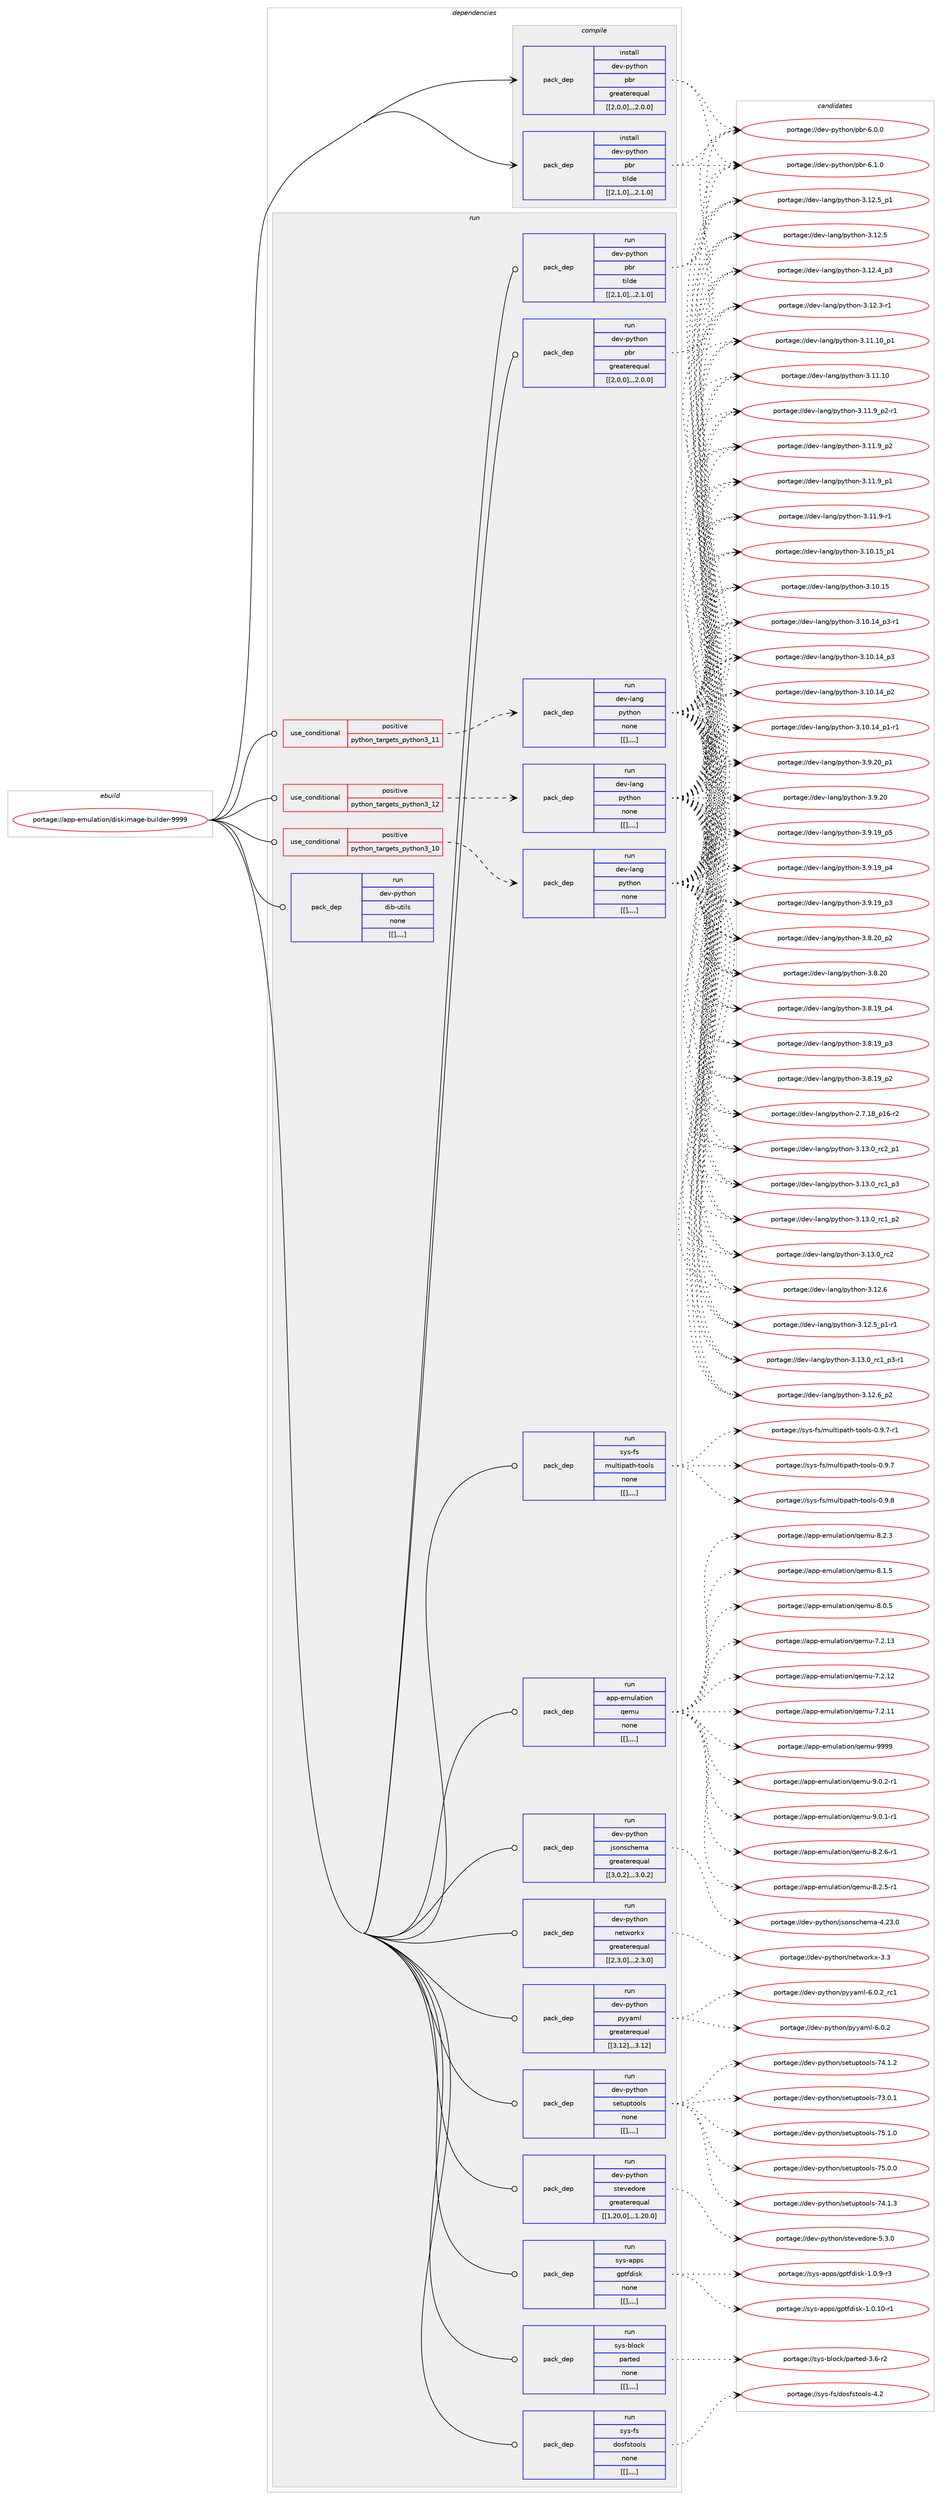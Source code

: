 digraph prolog {

# *************
# Graph options
# *************

newrank=true;
concentrate=true;
compound=true;
graph [rankdir=LR,fontname=Helvetica,fontsize=10,ranksep=1.5];#, ranksep=2.5, nodesep=0.2];
edge  [arrowhead=vee];
node  [fontname=Helvetica,fontsize=10];

# **********
# The ebuild
# **********

subgraph cluster_leftcol {
color=gray;
label=<<i>ebuild</i>>;
id [label="portage://app-emulation/diskimage-builder-9999", color=red, width=4, href="../app-emulation/diskimage-builder-9999.svg"];
}

# ****************
# The dependencies
# ****************

subgraph cluster_midcol {
color=gray;
label=<<i>dependencies</i>>;
subgraph cluster_compile {
fillcolor="#eeeeee";
style=filled;
label=<<i>compile</i>>;
subgraph pack17606 {
dependency24370 [label=<<TABLE BORDER="0" CELLBORDER="1" CELLSPACING="0" CELLPADDING="4" WIDTH="220"><TR><TD ROWSPAN="6" CELLPADDING="30">pack_dep</TD></TR><TR><TD WIDTH="110">install</TD></TR><TR><TD>dev-python</TD></TR><TR><TD>pbr</TD></TR><TR><TD>greaterequal</TD></TR><TR><TD>[[2,0,0],,,2.0.0]</TD></TR></TABLE>>, shape=none, color=blue];
}
id:e -> dependency24370:w [weight=20,style="solid",arrowhead="vee"];
subgraph pack17607 {
dependency24371 [label=<<TABLE BORDER="0" CELLBORDER="1" CELLSPACING="0" CELLPADDING="4" WIDTH="220"><TR><TD ROWSPAN="6" CELLPADDING="30">pack_dep</TD></TR><TR><TD WIDTH="110">install</TD></TR><TR><TD>dev-python</TD></TR><TR><TD>pbr</TD></TR><TR><TD>tilde</TD></TR><TR><TD>[[2,1,0],,,2.1.0]</TD></TR></TABLE>>, shape=none, color=blue];
}
id:e -> dependency24371:w [weight=20,style="solid",arrowhead="vee"];
}
subgraph cluster_compileandrun {
fillcolor="#eeeeee";
style=filled;
label=<<i>compile and run</i>>;
}
subgraph cluster_run {
fillcolor="#eeeeee";
style=filled;
label=<<i>run</i>>;
subgraph cond6615 {
dependency24372 [label=<<TABLE BORDER="0" CELLBORDER="1" CELLSPACING="0" CELLPADDING="4"><TR><TD ROWSPAN="3" CELLPADDING="10">use_conditional</TD></TR><TR><TD>positive</TD></TR><TR><TD>python_targets_python3_10</TD></TR></TABLE>>, shape=none, color=red];
subgraph pack17608 {
dependency24373 [label=<<TABLE BORDER="0" CELLBORDER="1" CELLSPACING="0" CELLPADDING="4" WIDTH="220"><TR><TD ROWSPAN="6" CELLPADDING="30">pack_dep</TD></TR><TR><TD WIDTH="110">run</TD></TR><TR><TD>dev-lang</TD></TR><TR><TD>python</TD></TR><TR><TD>none</TD></TR><TR><TD>[[],,,,]</TD></TR></TABLE>>, shape=none, color=blue];
}
dependency24372:e -> dependency24373:w [weight=20,style="dashed",arrowhead="vee"];
}
id:e -> dependency24372:w [weight=20,style="solid",arrowhead="odot"];
subgraph cond6616 {
dependency24374 [label=<<TABLE BORDER="0" CELLBORDER="1" CELLSPACING="0" CELLPADDING="4"><TR><TD ROWSPAN="3" CELLPADDING="10">use_conditional</TD></TR><TR><TD>positive</TD></TR><TR><TD>python_targets_python3_11</TD></TR></TABLE>>, shape=none, color=red];
subgraph pack17609 {
dependency24375 [label=<<TABLE BORDER="0" CELLBORDER="1" CELLSPACING="0" CELLPADDING="4" WIDTH="220"><TR><TD ROWSPAN="6" CELLPADDING="30">pack_dep</TD></TR><TR><TD WIDTH="110">run</TD></TR><TR><TD>dev-lang</TD></TR><TR><TD>python</TD></TR><TR><TD>none</TD></TR><TR><TD>[[],,,,]</TD></TR></TABLE>>, shape=none, color=blue];
}
dependency24374:e -> dependency24375:w [weight=20,style="dashed",arrowhead="vee"];
}
id:e -> dependency24374:w [weight=20,style="solid",arrowhead="odot"];
subgraph cond6617 {
dependency24376 [label=<<TABLE BORDER="0" CELLBORDER="1" CELLSPACING="0" CELLPADDING="4"><TR><TD ROWSPAN="3" CELLPADDING="10">use_conditional</TD></TR><TR><TD>positive</TD></TR><TR><TD>python_targets_python3_12</TD></TR></TABLE>>, shape=none, color=red];
subgraph pack17610 {
dependency24377 [label=<<TABLE BORDER="0" CELLBORDER="1" CELLSPACING="0" CELLPADDING="4" WIDTH="220"><TR><TD ROWSPAN="6" CELLPADDING="30">pack_dep</TD></TR><TR><TD WIDTH="110">run</TD></TR><TR><TD>dev-lang</TD></TR><TR><TD>python</TD></TR><TR><TD>none</TD></TR><TR><TD>[[],,,,]</TD></TR></TABLE>>, shape=none, color=blue];
}
dependency24376:e -> dependency24377:w [weight=20,style="dashed",arrowhead="vee"];
}
id:e -> dependency24376:w [weight=20,style="solid",arrowhead="odot"];
subgraph pack17611 {
dependency24378 [label=<<TABLE BORDER="0" CELLBORDER="1" CELLSPACING="0" CELLPADDING="4" WIDTH="220"><TR><TD ROWSPAN="6" CELLPADDING="30">pack_dep</TD></TR><TR><TD WIDTH="110">run</TD></TR><TR><TD>app-emulation</TD></TR><TR><TD>qemu</TD></TR><TR><TD>none</TD></TR><TR><TD>[[],,,,]</TD></TR></TABLE>>, shape=none, color=blue];
}
id:e -> dependency24378:w [weight=20,style="solid",arrowhead="odot"];
subgraph pack17612 {
dependency24379 [label=<<TABLE BORDER="0" CELLBORDER="1" CELLSPACING="0" CELLPADDING="4" WIDTH="220"><TR><TD ROWSPAN="6" CELLPADDING="30">pack_dep</TD></TR><TR><TD WIDTH="110">run</TD></TR><TR><TD>dev-python</TD></TR><TR><TD>jsonschema</TD></TR><TR><TD>greaterequal</TD></TR><TR><TD>[[3,0,2],,,3.0.2]</TD></TR></TABLE>>, shape=none, color=blue];
}
id:e -> dependency24379:w [weight=20,style="solid",arrowhead="odot"];
subgraph pack17613 {
dependency24380 [label=<<TABLE BORDER="0" CELLBORDER="1" CELLSPACING="0" CELLPADDING="4" WIDTH="220"><TR><TD ROWSPAN="6" CELLPADDING="30">pack_dep</TD></TR><TR><TD WIDTH="110">run</TD></TR><TR><TD>dev-python</TD></TR><TR><TD>networkx</TD></TR><TR><TD>greaterequal</TD></TR><TR><TD>[[2,3,0],,,2.3.0]</TD></TR></TABLE>>, shape=none, color=blue];
}
id:e -> dependency24380:w [weight=20,style="solid",arrowhead="odot"];
subgraph pack17614 {
dependency24381 [label=<<TABLE BORDER="0" CELLBORDER="1" CELLSPACING="0" CELLPADDING="4" WIDTH="220"><TR><TD ROWSPAN="6" CELLPADDING="30">pack_dep</TD></TR><TR><TD WIDTH="110">run</TD></TR><TR><TD>dev-python</TD></TR><TR><TD>pbr</TD></TR><TR><TD>greaterequal</TD></TR><TR><TD>[[2,0,0],,,2.0.0]</TD></TR></TABLE>>, shape=none, color=blue];
}
id:e -> dependency24381:w [weight=20,style="solid",arrowhead="odot"];
subgraph pack17615 {
dependency24382 [label=<<TABLE BORDER="0" CELLBORDER="1" CELLSPACING="0" CELLPADDING="4" WIDTH="220"><TR><TD ROWSPAN="6" CELLPADDING="30">pack_dep</TD></TR><TR><TD WIDTH="110">run</TD></TR><TR><TD>dev-python</TD></TR><TR><TD>pyyaml</TD></TR><TR><TD>greaterequal</TD></TR><TR><TD>[[3,12],,,3.12]</TD></TR></TABLE>>, shape=none, color=blue];
}
id:e -> dependency24382:w [weight=20,style="solid",arrowhead="odot"];
subgraph pack17616 {
dependency24383 [label=<<TABLE BORDER="0" CELLBORDER="1" CELLSPACING="0" CELLPADDING="4" WIDTH="220"><TR><TD ROWSPAN="6" CELLPADDING="30">pack_dep</TD></TR><TR><TD WIDTH="110">run</TD></TR><TR><TD>dev-python</TD></TR><TR><TD>setuptools</TD></TR><TR><TD>none</TD></TR><TR><TD>[[],,,,]</TD></TR></TABLE>>, shape=none, color=blue];
}
id:e -> dependency24383:w [weight=20,style="solid",arrowhead="odot"];
subgraph pack17617 {
dependency24384 [label=<<TABLE BORDER="0" CELLBORDER="1" CELLSPACING="0" CELLPADDING="4" WIDTH="220"><TR><TD ROWSPAN="6" CELLPADDING="30">pack_dep</TD></TR><TR><TD WIDTH="110">run</TD></TR><TR><TD>dev-python</TD></TR><TR><TD>stevedore</TD></TR><TR><TD>greaterequal</TD></TR><TR><TD>[[1,20,0],,,1.20.0]</TD></TR></TABLE>>, shape=none, color=blue];
}
id:e -> dependency24384:w [weight=20,style="solid",arrowhead="odot"];
subgraph pack17618 {
dependency24385 [label=<<TABLE BORDER="0" CELLBORDER="1" CELLSPACING="0" CELLPADDING="4" WIDTH="220"><TR><TD ROWSPAN="6" CELLPADDING="30">pack_dep</TD></TR><TR><TD WIDTH="110">run</TD></TR><TR><TD>sys-apps</TD></TR><TR><TD>gptfdisk</TD></TR><TR><TD>none</TD></TR><TR><TD>[[],,,,]</TD></TR></TABLE>>, shape=none, color=blue];
}
id:e -> dependency24385:w [weight=20,style="solid",arrowhead="odot"];
subgraph pack17619 {
dependency24386 [label=<<TABLE BORDER="0" CELLBORDER="1" CELLSPACING="0" CELLPADDING="4" WIDTH="220"><TR><TD ROWSPAN="6" CELLPADDING="30">pack_dep</TD></TR><TR><TD WIDTH="110">run</TD></TR><TR><TD>sys-block</TD></TR><TR><TD>parted</TD></TR><TR><TD>none</TD></TR><TR><TD>[[],,,,]</TD></TR></TABLE>>, shape=none, color=blue];
}
id:e -> dependency24386:w [weight=20,style="solid",arrowhead="odot"];
subgraph pack17620 {
dependency24387 [label=<<TABLE BORDER="0" CELLBORDER="1" CELLSPACING="0" CELLPADDING="4" WIDTH="220"><TR><TD ROWSPAN="6" CELLPADDING="30">pack_dep</TD></TR><TR><TD WIDTH="110">run</TD></TR><TR><TD>sys-fs</TD></TR><TR><TD>dosfstools</TD></TR><TR><TD>none</TD></TR><TR><TD>[[],,,,]</TD></TR></TABLE>>, shape=none, color=blue];
}
id:e -> dependency24387:w [weight=20,style="solid",arrowhead="odot"];
subgraph pack17621 {
dependency24388 [label=<<TABLE BORDER="0" CELLBORDER="1" CELLSPACING="0" CELLPADDING="4" WIDTH="220"><TR><TD ROWSPAN="6" CELLPADDING="30">pack_dep</TD></TR><TR><TD WIDTH="110">run</TD></TR><TR><TD>sys-fs</TD></TR><TR><TD>multipath-tools</TD></TR><TR><TD>none</TD></TR><TR><TD>[[],,,,]</TD></TR></TABLE>>, shape=none, color=blue];
}
id:e -> dependency24388:w [weight=20,style="solid",arrowhead="odot"];
subgraph pack17622 {
dependency24389 [label=<<TABLE BORDER="0" CELLBORDER="1" CELLSPACING="0" CELLPADDING="4" WIDTH="220"><TR><TD ROWSPAN="6" CELLPADDING="30">pack_dep</TD></TR><TR><TD WIDTH="110">run</TD></TR><TR><TD>dev-python</TD></TR><TR><TD>dib-utils</TD></TR><TR><TD>none</TD></TR><TR><TD>[[],,,,]</TD></TR></TABLE>>, shape=none, color=blue];
}
id:e -> dependency24389:w [weight=20,style="solid",arrowhead="odot"];
subgraph pack17623 {
dependency24390 [label=<<TABLE BORDER="0" CELLBORDER="1" CELLSPACING="0" CELLPADDING="4" WIDTH="220"><TR><TD ROWSPAN="6" CELLPADDING="30">pack_dep</TD></TR><TR><TD WIDTH="110">run</TD></TR><TR><TD>dev-python</TD></TR><TR><TD>pbr</TD></TR><TR><TD>tilde</TD></TR><TR><TD>[[2,1,0],,,2.1.0]</TD></TR></TABLE>>, shape=none, color=blue];
}
id:e -> dependency24390:w [weight=20,style="solid",arrowhead="odot"];
}
}

# **************
# The candidates
# **************

subgraph cluster_choices {
rank=same;
color=gray;
label=<<i>candidates</i>>;

subgraph choice17606 {
color=black;
nodesep=1;
choice100101118451121211161041111104711298114455446494648 [label="portage://dev-python/pbr-6.1.0", color=red, width=4,href="../dev-python/pbr-6.1.0.svg"];
choice100101118451121211161041111104711298114455446484648 [label="portage://dev-python/pbr-6.0.0", color=red, width=4,href="../dev-python/pbr-6.0.0.svg"];
dependency24370:e -> choice100101118451121211161041111104711298114455446494648:w [style=dotted,weight="100"];
dependency24370:e -> choice100101118451121211161041111104711298114455446484648:w [style=dotted,weight="100"];
}
subgraph choice17607 {
color=black;
nodesep=1;
choice100101118451121211161041111104711298114455446494648 [label="portage://dev-python/pbr-6.1.0", color=red, width=4,href="../dev-python/pbr-6.1.0.svg"];
choice100101118451121211161041111104711298114455446484648 [label="portage://dev-python/pbr-6.0.0", color=red, width=4,href="../dev-python/pbr-6.0.0.svg"];
dependency24371:e -> choice100101118451121211161041111104711298114455446494648:w [style=dotted,weight="100"];
dependency24371:e -> choice100101118451121211161041111104711298114455446484648:w [style=dotted,weight="100"];
}
subgraph choice17608 {
color=black;
nodesep=1;
choice100101118451089711010347112121116104111110455146495146489511499509511249 [label="portage://dev-lang/python-3.13.0_rc2_p1", color=red, width=4,href="../dev-lang/python-3.13.0_rc2_p1.svg"];
choice10010111845108971101034711212111610411111045514649514648951149950 [label="portage://dev-lang/python-3.13.0_rc2", color=red, width=4,href="../dev-lang/python-3.13.0_rc2.svg"];
choice1001011184510897110103471121211161041111104551464951464895114994995112514511449 [label="portage://dev-lang/python-3.13.0_rc1_p3-r1", color=red, width=4,href="../dev-lang/python-3.13.0_rc1_p3-r1.svg"];
choice100101118451089711010347112121116104111110455146495146489511499499511251 [label="portage://dev-lang/python-3.13.0_rc1_p3", color=red, width=4,href="../dev-lang/python-3.13.0_rc1_p3.svg"];
choice100101118451089711010347112121116104111110455146495146489511499499511250 [label="portage://dev-lang/python-3.13.0_rc1_p2", color=red, width=4,href="../dev-lang/python-3.13.0_rc1_p2.svg"];
choice100101118451089711010347112121116104111110455146495046549511250 [label="portage://dev-lang/python-3.12.6_p2", color=red, width=4,href="../dev-lang/python-3.12.6_p2.svg"];
choice10010111845108971101034711212111610411111045514649504654 [label="portage://dev-lang/python-3.12.6", color=red, width=4,href="../dev-lang/python-3.12.6.svg"];
choice1001011184510897110103471121211161041111104551464950465395112494511449 [label="portage://dev-lang/python-3.12.5_p1-r1", color=red, width=4,href="../dev-lang/python-3.12.5_p1-r1.svg"];
choice100101118451089711010347112121116104111110455146495046539511249 [label="portage://dev-lang/python-3.12.5_p1", color=red, width=4,href="../dev-lang/python-3.12.5_p1.svg"];
choice10010111845108971101034711212111610411111045514649504653 [label="portage://dev-lang/python-3.12.5", color=red, width=4,href="../dev-lang/python-3.12.5.svg"];
choice100101118451089711010347112121116104111110455146495046529511251 [label="portage://dev-lang/python-3.12.4_p3", color=red, width=4,href="../dev-lang/python-3.12.4_p3.svg"];
choice100101118451089711010347112121116104111110455146495046514511449 [label="portage://dev-lang/python-3.12.3-r1", color=red, width=4,href="../dev-lang/python-3.12.3-r1.svg"];
choice10010111845108971101034711212111610411111045514649494649489511249 [label="portage://dev-lang/python-3.11.10_p1", color=red, width=4,href="../dev-lang/python-3.11.10_p1.svg"];
choice1001011184510897110103471121211161041111104551464949464948 [label="portage://dev-lang/python-3.11.10", color=red, width=4,href="../dev-lang/python-3.11.10.svg"];
choice1001011184510897110103471121211161041111104551464949465795112504511449 [label="portage://dev-lang/python-3.11.9_p2-r1", color=red, width=4,href="../dev-lang/python-3.11.9_p2-r1.svg"];
choice100101118451089711010347112121116104111110455146494946579511250 [label="portage://dev-lang/python-3.11.9_p2", color=red, width=4,href="../dev-lang/python-3.11.9_p2.svg"];
choice100101118451089711010347112121116104111110455146494946579511249 [label="portage://dev-lang/python-3.11.9_p1", color=red, width=4,href="../dev-lang/python-3.11.9_p1.svg"];
choice100101118451089711010347112121116104111110455146494946574511449 [label="portage://dev-lang/python-3.11.9-r1", color=red, width=4,href="../dev-lang/python-3.11.9-r1.svg"];
choice10010111845108971101034711212111610411111045514649484649539511249 [label="portage://dev-lang/python-3.10.15_p1", color=red, width=4,href="../dev-lang/python-3.10.15_p1.svg"];
choice1001011184510897110103471121211161041111104551464948464953 [label="portage://dev-lang/python-3.10.15", color=red, width=4,href="../dev-lang/python-3.10.15.svg"];
choice100101118451089711010347112121116104111110455146494846495295112514511449 [label="portage://dev-lang/python-3.10.14_p3-r1", color=red, width=4,href="../dev-lang/python-3.10.14_p3-r1.svg"];
choice10010111845108971101034711212111610411111045514649484649529511251 [label="portage://dev-lang/python-3.10.14_p3", color=red, width=4,href="../dev-lang/python-3.10.14_p3.svg"];
choice10010111845108971101034711212111610411111045514649484649529511250 [label="portage://dev-lang/python-3.10.14_p2", color=red, width=4,href="../dev-lang/python-3.10.14_p2.svg"];
choice100101118451089711010347112121116104111110455146494846495295112494511449 [label="portage://dev-lang/python-3.10.14_p1-r1", color=red, width=4,href="../dev-lang/python-3.10.14_p1-r1.svg"];
choice100101118451089711010347112121116104111110455146574650489511249 [label="portage://dev-lang/python-3.9.20_p1", color=red, width=4,href="../dev-lang/python-3.9.20_p1.svg"];
choice10010111845108971101034711212111610411111045514657465048 [label="portage://dev-lang/python-3.9.20", color=red, width=4,href="../dev-lang/python-3.9.20.svg"];
choice100101118451089711010347112121116104111110455146574649579511253 [label="portage://dev-lang/python-3.9.19_p5", color=red, width=4,href="../dev-lang/python-3.9.19_p5.svg"];
choice100101118451089711010347112121116104111110455146574649579511252 [label="portage://dev-lang/python-3.9.19_p4", color=red, width=4,href="../dev-lang/python-3.9.19_p4.svg"];
choice100101118451089711010347112121116104111110455146574649579511251 [label="portage://dev-lang/python-3.9.19_p3", color=red, width=4,href="../dev-lang/python-3.9.19_p3.svg"];
choice100101118451089711010347112121116104111110455146564650489511250 [label="portage://dev-lang/python-3.8.20_p2", color=red, width=4,href="../dev-lang/python-3.8.20_p2.svg"];
choice10010111845108971101034711212111610411111045514656465048 [label="portage://dev-lang/python-3.8.20", color=red, width=4,href="../dev-lang/python-3.8.20.svg"];
choice100101118451089711010347112121116104111110455146564649579511252 [label="portage://dev-lang/python-3.8.19_p4", color=red, width=4,href="../dev-lang/python-3.8.19_p4.svg"];
choice100101118451089711010347112121116104111110455146564649579511251 [label="portage://dev-lang/python-3.8.19_p3", color=red, width=4,href="../dev-lang/python-3.8.19_p3.svg"];
choice100101118451089711010347112121116104111110455146564649579511250 [label="portage://dev-lang/python-3.8.19_p2", color=red, width=4,href="../dev-lang/python-3.8.19_p2.svg"];
choice100101118451089711010347112121116104111110455046554649569511249544511450 [label="portage://dev-lang/python-2.7.18_p16-r2", color=red, width=4,href="../dev-lang/python-2.7.18_p16-r2.svg"];
dependency24373:e -> choice100101118451089711010347112121116104111110455146495146489511499509511249:w [style=dotted,weight="100"];
dependency24373:e -> choice10010111845108971101034711212111610411111045514649514648951149950:w [style=dotted,weight="100"];
dependency24373:e -> choice1001011184510897110103471121211161041111104551464951464895114994995112514511449:w [style=dotted,weight="100"];
dependency24373:e -> choice100101118451089711010347112121116104111110455146495146489511499499511251:w [style=dotted,weight="100"];
dependency24373:e -> choice100101118451089711010347112121116104111110455146495146489511499499511250:w [style=dotted,weight="100"];
dependency24373:e -> choice100101118451089711010347112121116104111110455146495046549511250:w [style=dotted,weight="100"];
dependency24373:e -> choice10010111845108971101034711212111610411111045514649504654:w [style=dotted,weight="100"];
dependency24373:e -> choice1001011184510897110103471121211161041111104551464950465395112494511449:w [style=dotted,weight="100"];
dependency24373:e -> choice100101118451089711010347112121116104111110455146495046539511249:w [style=dotted,weight="100"];
dependency24373:e -> choice10010111845108971101034711212111610411111045514649504653:w [style=dotted,weight="100"];
dependency24373:e -> choice100101118451089711010347112121116104111110455146495046529511251:w [style=dotted,weight="100"];
dependency24373:e -> choice100101118451089711010347112121116104111110455146495046514511449:w [style=dotted,weight="100"];
dependency24373:e -> choice10010111845108971101034711212111610411111045514649494649489511249:w [style=dotted,weight="100"];
dependency24373:e -> choice1001011184510897110103471121211161041111104551464949464948:w [style=dotted,weight="100"];
dependency24373:e -> choice1001011184510897110103471121211161041111104551464949465795112504511449:w [style=dotted,weight="100"];
dependency24373:e -> choice100101118451089711010347112121116104111110455146494946579511250:w [style=dotted,weight="100"];
dependency24373:e -> choice100101118451089711010347112121116104111110455146494946579511249:w [style=dotted,weight="100"];
dependency24373:e -> choice100101118451089711010347112121116104111110455146494946574511449:w [style=dotted,weight="100"];
dependency24373:e -> choice10010111845108971101034711212111610411111045514649484649539511249:w [style=dotted,weight="100"];
dependency24373:e -> choice1001011184510897110103471121211161041111104551464948464953:w [style=dotted,weight="100"];
dependency24373:e -> choice100101118451089711010347112121116104111110455146494846495295112514511449:w [style=dotted,weight="100"];
dependency24373:e -> choice10010111845108971101034711212111610411111045514649484649529511251:w [style=dotted,weight="100"];
dependency24373:e -> choice10010111845108971101034711212111610411111045514649484649529511250:w [style=dotted,weight="100"];
dependency24373:e -> choice100101118451089711010347112121116104111110455146494846495295112494511449:w [style=dotted,weight="100"];
dependency24373:e -> choice100101118451089711010347112121116104111110455146574650489511249:w [style=dotted,weight="100"];
dependency24373:e -> choice10010111845108971101034711212111610411111045514657465048:w [style=dotted,weight="100"];
dependency24373:e -> choice100101118451089711010347112121116104111110455146574649579511253:w [style=dotted,weight="100"];
dependency24373:e -> choice100101118451089711010347112121116104111110455146574649579511252:w [style=dotted,weight="100"];
dependency24373:e -> choice100101118451089711010347112121116104111110455146574649579511251:w [style=dotted,weight="100"];
dependency24373:e -> choice100101118451089711010347112121116104111110455146564650489511250:w [style=dotted,weight="100"];
dependency24373:e -> choice10010111845108971101034711212111610411111045514656465048:w [style=dotted,weight="100"];
dependency24373:e -> choice100101118451089711010347112121116104111110455146564649579511252:w [style=dotted,weight="100"];
dependency24373:e -> choice100101118451089711010347112121116104111110455146564649579511251:w [style=dotted,weight="100"];
dependency24373:e -> choice100101118451089711010347112121116104111110455146564649579511250:w [style=dotted,weight="100"];
dependency24373:e -> choice100101118451089711010347112121116104111110455046554649569511249544511450:w [style=dotted,weight="100"];
}
subgraph choice17609 {
color=black;
nodesep=1;
choice100101118451089711010347112121116104111110455146495146489511499509511249 [label="portage://dev-lang/python-3.13.0_rc2_p1", color=red, width=4,href="../dev-lang/python-3.13.0_rc2_p1.svg"];
choice10010111845108971101034711212111610411111045514649514648951149950 [label="portage://dev-lang/python-3.13.0_rc2", color=red, width=4,href="../dev-lang/python-3.13.0_rc2.svg"];
choice1001011184510897110103471121211161041111104551464951464895114994995112514511449 [label="portage://dev-lang/python-3.13.0_rc1_p3-r1", color=red, width=4,href="../dev-lang/python-3.13.0_rc1_p3-r1.svg"];
choice100101118451089711010347112121116104111110455146495146489511499499511251 [label="portage://dev-lang/python-3.13.0_rc1_p3", color=red, width=4,href="../dev-lang/python-3.13.0_rc1_p3.svg"];
choice100101118451089711010347112121116104111110455146495146489511499499511250 [label="portage://dev-lang/python-3.13.0_rc1_p2", color=red, width=4,href="../dev-lang/python-3.13.0_rc1_p2.svg"];
choice100101118451089711010347112121116104111110455146495046549511250 [label="portage://dev-lang/python-3.12.6_p2", color=red, width=4,href="../dev-lang/python-3.12.6_p2.svg"];
choice10010111845108971101034711212111610411111045514649504654 [label="portage://dev-lang/python-3.12.6", color=red, width=4,href="../dev-lang/python-3.12.6.svg"];
choice1001011184510897110103471121211161041111104551464950465395112494511449 [label="portage://dev-lang/python-3.12.5_p1-r1", color=red, width=4,href="../dev-lang/python-3.12.5_p1-r1.svg"];
choice100101118451089711010347112121116104111110455146495046539511249 [label="portage://dev-lang/python-3.12.5_p1", color=red, width=4,href="../dev-lang/python-3.12.5_p1.svg"];
choice10010111845108971101034711212111610411111045514649504653 [label="portage://dev-lang/python-3.12.5", color=red, width=4,href="../dev-lang/python-3.12.5.svg"];
choice100101118451089711010347112121116104111110455146495046529511251 [label="portage://dev-lang/python-3.12.4_p3", color=red, width=4,href="../dev-lang/python-3.12.4_p3.svg"];
choice100101118451089711010347112121116104111110455146495046514511449 [label="portage://dev-lang/python-3.12.3-r1", color=red, width=4,href="../dev-lang/python-3.12.3-r1.svg"];
choice10010111845108971101034711212111610411111045514649494649489511249 [label="portage://dev-lang/python-3.11.10_p1", color=red, width=4,href="../dev-lang/python-3.11.10_p1.svg"];
choice1001011184510897110103471121211161041111104551464949464948 [label="portage://dev-lang/python-3.11.10", color=red, width=4,href="../dev-lang/python-3.11.10.svg"];
choice1001011184510897110103471121211161041111104551464949465795112504511449 [label="portage://dev-lang/python-3.11.9_p2-r1", color=red, width=4,href="../dev-lang/python-3.11.9_p2-r1.svg"];
choice100101118451089711010347112121116104111110455146494946579511250 [label="portage://dev-lang/python-3.11.9_p2", color=red, width=4,href="../dev-lang/python-3.11.9_p2.svg"];
choice100101118451089711010347112121116104111110455146494946579511249 [label="portage://dev-lang/python-3.11.9_p1", color=red, width=4,href="../dev-lang/python-3.11.9_p1.svg"];
choice100101118451089711010347112121116104111110455146494946574511449 [label="portage://dev-lang/python-3.11.9-r1", color=red, width=4,href="../dev-lang/python-3.11.9-r1.svg"];
choice10010111845108971101034711212111610411111045514649484649539511249 [label="portage://dev-lang/python-3.10.15_p1", color=red, width=4,href="../dev-lang/python-3.10.15_p1.svg"];
choice1001011184510897110103471121211161041111104551464948464953 [label="portage://dev-lang/python-3.10.15", color=red, width=4,href="../dev-lang/python-3.10.15.svg"];
choice100101118451089711010347112121116104111110455146494846495295112514511449 [label="portage://dev-lang/python-3.10.14_p3-r1", color=red, width=4,href="../dev-lang/python-3.10.14_p3-r1.svg"];
choice10010111845108971101034711212111610411111045514649484649529511251 [label="portage://dev-lang/python-3.10.14_p3", color=red, width=4,href="../dev-lang/python-3.10.14_p3.svg"];
choice10010111845108971101034711212111610411111045514649484649529511250 [label="portage://dev-lang/python-3.10.14_p2", color=red, width=4,href="../dev-lang/python-3.10.14_p2.svg"];
choice100101118451089711010347112121116104111110455146494846495295112494511449 [label="portage://dev-lang/python-3.10.14_p1-r1", color=red, width=4,href="../dev-lang/python-3.10.14_p1-r1.svg"];
choice100101118451089711010347112121116104111110455146574650489511249 [label="portage://dev-lang/python-3.9.20_p1", color=red, width=4,href="../dev-lang/python-3.9.20_p1.svg"];
choice10010111845108971101034711212111610411111045514657465048 [label="portage://dev-lang/python-3.9.20", color=red, width=4,href="../dev-lang/python-3.9.20.svg"];
choice100101118451089711010347112121116104111110455146574649579511253 [label="portage://dev-lang/python-3.9.19_p5", color=red, width=4,href="../dev-lang/python-3.9.19_p5.svg"];
choice100101118451089711010347112121116104111110455146574649579511252 [label="portage://dev-lang/python-3.9.19_p4", color=red, width=4,href="../dev-lang/python-3.9.19_p4.svg"];
choice100101118451089711010347112121116104111110455146574649579511251 [label="portage://dev-lang/python-3.9.19_p3", color=red, width=4,href="../dev-lang/python-3.9.19_p3.svg"];
choice100101118451089711010347112121116104111110455146564650489511250 [label="portage://dev-lang/python-3.8.20_p2", color=red, width=4,href="../dev-lang/python-3.8.20_p2.svg"];
choice10010111845108971101034711212111610411111045514656465048 [label="portage://dev-lang/python-3.8.20", color=red, width=4,href="../dev-lang/python-3.8.20.svg"];
choice100101118451089711010347112121116104111110455146564649579511252 [label="portage://dev-lang/python-3.8.19_p4", color=red, width=4,href="../dev-lang/python-3.8.19_p4.svg"];
choice100101118451089711010347112121116104111110455146564649579511251 [label="portage://dev-lang/python-3.8.19_p3", color=red, width=4,href="../dev-lang/python-3.8.19_p3.svg"];
choice100101118451089711010347112121116104111110455146564649579511250 [label="portage://dev-lang/python-3.8.19_p2", color=red, width=4,href="../dev-lang/python-3.8.19_p2.svg"];
choice100101118451089711010347112121116104111110455046554649569511249544511450 [label="portage://dev-lang/python-2.7.18_p16-r2", color=red, width=4,href="../dev-lang/python-2.7.18_p16-r2.svg"];
dependency24375:e -> choice100101118451089711010347112121116104111110455146495146489511499509511249:w [style=dotted,weight="100"];
dependency24375:e -> choice10010111845108971101034711212111610411111045514649514648951149950:w [style=dotted,weight="100"];
dependency24375:e -> choice1001011184510897110103471121211161041111104551464951464895114994995112514511449:w [style=dotted,weight="100"];
dependency24375:e -> choice100101118451089711010347112121116104111110455146495146489511499499511251:w [style=dotted,weight="100"];
dependency24375:e -> choice100101118451089711010347112121116104111110455146495146489511499499511250:w [style=dotted,weight="100"];
dependency24375:e -> choice100101118451089711010347112121116104111110455146495046549511250:w [style=dotted,weight="100"];
dependency24375:e -> choice10010111845108971101034711212111610411111045514649504654:w [style=dotted,weight="100"];
dependency24375:e -> choice1001011184510897110103471121211161041111104551464950465395112494511449:w [style=dotted,weight="100"];
dependency24375:e -> choice100101118451089711010347112121116104111110455146495046539511249:w [style=dotted,weight="100"];
dependency24375:e -> choice10010111845108971101034711212111610411111045514649504653:w [style=dotted,weight="100"];
dependency24375:e -> choice100101118451089711010347112121116104111110455146495046529511251:w [style=dotted,weight="100"];
dependency24375:e -> choice100101118451089711010347112121116104111110455146495046514511449:w [style=dotted,weight="100"];
dependency24375:e -> choice10010111845108971101034711212111610411111045514649494649489511249:w [style=dotted,weight="100"];
dependency24375:e -> choice1001011184510897110103471121211161041111104551464949464948:w [style=dotted,weight="100"];
dependency24375:e -> choice1001011184510897110103471121211161041111104551464949465795112504511449:w [style=dotted,weight="100"];
dependency24375:e -> choice100101118451089711010347112121116104111110455146494946579511250:w [style=dotted,weight="100"];
dependency24375:e -> choice100101118451089711010347112121116104111110455146494946579511249:w [style=dotted,weight="100"];
dependency24375:e -> choice100101118451089711010347112121116104111110455146494946574511449:w [style=dotted,weight="100"];
dependency24375:e -> choice10010111845108971101034711212111610411111045514649484649539511249:w [style=dotted,weight="100"];
dependency24375:e -> choice1001011184510897110103471121211161041111104551464948464953:w [style=dotted,weight="100"];
dependency24375:e -> choice100101118451089711010347112121116104111110455146494846495295112514511449:w [style=dotted,weight="100"];
dependency24375:e -> choice10010111845108971101034711212111610411111045514649484649529511251:w [style=dotted,weight="100"];
dependency24375:e -> choice10010111845108971101034711212111610411111045514649484649529511250:w [style=dotted,weight="100"];
dependency24375:e -> choice100101118451089711010347112121116104111110455146494846495295112494511449:w [style=dotted,weight="100"];
dependency24375:e -> choice100101118451089711010347112121116104111110455146574650489511249:w [style=dotted,weight="100"];
dependency24375:e -> choice10010111845108971101034711212111610411111045514657465048:w [style=dotted,weight="100"];
dependency24375:e -> choice100101118451089711010347112121116104111110455146574649579511253:w [style=dotted,weight="100"];
dependency24375:e -> choice100101118451089711010347112121116104111110455146574649579511252:w [style=dotted,weight="100"];
dependency24375:e -> choice100101118451089711010347112121116104111110455146574649579511251:w [style=dotted,weight="100"];
dependency24375:e -> choice100101118451089711010347112121116104111110455146564650489511250:w [style=dotted,weight="100"];
dependency24375:e -> choice10010111845108971101034711212111610411111045514656465048:w [style=dotted,weight="100"];
dependency24375:e -> choice100101118451089711010347112121116104111110455146564649579511252:w [style=dotted,weight="100"];
dependency24375:e -> choice100101118451089711010347112121116104111110455146564649579511251:w [style=dotted,weight="100"];
dependency24375:e -> choice100101118451089711010347112121116104111110455146564649579511250:w [style=dotted,weight="100"];
dependency24375:e -> choice100101118451089711010347112121116104111110455046554649569511249544511450:w [style=dotted,weight="100"];
}
subgraph choice17610 {
color=black;
nodesep=1;
choice100101118451089711010347112121116104111110455146495146489511499509511249 [label="portage://dev-lang/python-3.13.0_rc2_p1", color=red, width=4,href="../dev-lang/python-3.13.0_rc2_p1.svg"];
choice10010111845108971101034711212111610411111045514649514648951149950 [label="portage://dev-lang/python-3.13.0_rc2", color=red, width=4,href="../dev-lang/python-3.13.0_rc2.svg"];
choice1001011184510897110103471121211161041111104551464951464895114994995112514511449 [label="portage://dev-lang/python-3.13.0_rc1_p3-r1", color=red, width=4,href="../dev-lang/python-3.13.0_rc1_p3-r1.svg"];
choice100101118451089711010347112121116104111110455146495146489511499499511251 [label="portage://dev-lang/python-3.13.0_rc1_p3", color=red, width=4,href="../dev-lang/python-3.13.0_rc1_p3.svg"];
choice100101118451089711010347112121116104111110455146495146489511499499511250 [label="portage://dev-lang/python-3.13.0_rc1_p2", color=red, width=4,href="../dev-lang/python-3.13.0_rc1_p2.svg"];
choice100101118451089711010347112121116104111110455146495046549511250 [label="portage://dev-lang/python-3.12.6_p2", color=red, width=4,href="../dev-lang/python-3.12.6_p2.svg"];
choice10010111845108971101034711212111610411111045514649504654 [label="portage://dev-lang/python-3.12.6", color=red, width=4,href="../dev-lang/python-3.12.6.svg"];
choice1001011184510897110103471121211161041111104551464950465395112494511449 [label="portage://dev-lang/python-3.12.5_p1-r1", color=red, width=4,href="../dev-lang/python-3.12.5_p1-r1.svg"];
choice100101118451089711010347112121116104111110455146495046539511249 [label="portage://dev-lang/python-3.12.5_p1", color=red, width=4,href="../dev-lang/python-3.12.5_p1.svg"];
choice10010111845108971101034711212111610411111045514649504653 [label="portage://dev-lang/python-3.12.5", color=red, width=4,href="../dev-lang/python-3.12.5.svg"];
choice100101118451089711010347112121116104111110455146495046529511251 [label="portage://dev-lang/python-3.12.4_p3", color=red, width=4,href="../dev-lang/python-3.12.4_p3.svg"];
choice100101118451089711010347112121116104111110455146495046514511449 [label="portage://dev-lang/python-3.12.3-r1", color=red, width=4,href="../dev-lang/python-3.12.3-r1.svg"];
choice10010111845108971101034711212111610411111045514649494649489511249 [label="portage://dev-lang/python-3.11.10_p1", color=red, width=4,href="../dev-lang/python-3.11.10_p1.svg"];
choice1001011184510897110103471121211161041111104551464949464948 [label="portage://dev-lang/python-3.11.10", color=red, width=4,href="../dev-lang/python-3.11.10.svg"];
choice1001011184510897110103471121211161041111104551464949465795112504511449 [label="portage://dev-lang/python-3.11.9_p2-r1", color=red, width=4,href="../dev-lang/python-3.11.9_p2-r1.svg"];
choice100101118451089711010347112121116104111110455146494946579511250 [label="portage://dev-lang/python-3.11.9_p2", color=red, width=4,href="../dev-lang/python-3.11.9_p2.svg"];
choice100101118451089711010347112121116104111110455146494946579511249 [label="portage://dev-lang/python-3.11.9_p1", color=red, width=4,href="../dev-lang/python-3.11.9_p1.svg"];
choice100101118451089711010347112121116104111110455146494946574511449 [label="portage://dev-lang/python-3.11.9-r1", color=red, width=4,href="../dev-lang/python-3.11.9-r1.svg"];
choice10010111845108971101034711212111610411111045514649484649539511249 [label="portage://dev-lang/python-3.10.15_p1", color=red, width=4,href="../dev-lang/python-3.10.15_p1.svg"];
choice1001011184510897110103471121211161041111104551464948464953 [label="portage://dev-lang/python-3.10.15", color=red, width=4,href="../dev-lang/python-3.10.15.svg"];
choice100101118451089711010347112121116104111110455146494846495295112514511449 [label="portage://dev-lang/python-3.10.14_p3-r1", color=red, width=4,href="../dev-lang/python-3.10.14_p3-r1.svg"];
choice10010111845108971101034711212111610411111045514649484649529511251 [label="portage://dev-lang/python-3.10.14_p3", color=red, width=4,href="../dev-lang/python-3.10.14_p3.svg"];
choice10010111845108971101034711212111610411111045514649484649529511250 [label="portage://dev-lang/python-3.10.14_p2", color=red, width=4,href="../dev-lang/python-3.10.14_p2.svg"];
choice100101118451089711010347112121116104111110455146494846495295112494511449 [label="portage://dev-lang/python-3.10.14_p1-r1", color=red, width=4,href="../dev-lang/python-3.10.14_p1-r1.svg"];
choice100101118451089711010347112121116104111110455146574650489511249 [label="portage://dev-lang/python-3.9.20_p1", color=red, width=4,href="../dev-lang/python-3.9.20_p1.svg"];
choice10010111845108971101034711212111610411111045514657465048 [label="portage://dev-lang/python-3.9.20", color=red, width=4,href="../dev-lang/python-3.9.20.svg"];
choice100101118451089711010347112121116104111110455146574649579511253 [label="portage://dev-lang/python-3.9.19_p5", color=red, width=4,href="../dev-lang/python-3.9.19_p5.svg"];
choice100101118451089711010347112121116104111110455146574649579511252 [label="portage://dev-lang/python-3.9.19_p4", color=red, width=4,href="../dev-lang/python-3.9.19_p4.svg"];
choice100101118451089711010347112121116104111110455146574649579511251 [label="portage://dev-lang/python-3.9.19_p3", color=red, width=4,href="../dev-lang/python-3.9.19_p3.svg"];
choice100101118451089711010347112121116104111110455146564650489511250 [label="portage://dev-lang/python-3.8.20_p2", color=red, width=4,href="../dev-lang/python-3.8.20_p2.svg"];
choice10010111845108971101034711212111610411111045514656465048 [label="portage://dev-lang/python-3.8.20", color=red, width=4,href="../dev-lang/python-3.8.20.svg"];
choice100101118451089711010347112121116104111110455146564649579511252 [label="portage://dev-lang/python-3.8.19_p4", color=red, width=4,href="../dev-lang/python-3.8.19_p4.svg"];
choice100101118451089711010347112121116104111110455146564649579511251 [label="portage://dev-lang/python-3.8.19_p3", color=red, width=4,href="../dev-lang/python-3.8.19_p3.svg"];
choice100101118451089711010347112121116104111110455146564649579511250 [label="portage://dev-lang/python-3.8.19_p2", color=red, width=4,href="../dev-lang/python-3.8.19_p2.svg"];
choice100101118451089711010347112121116104111110455046554649569511249544511450 [label="portage://dev-lang/python-2.7.18_p16-r2", color=red, width=4,href="../dev-lang/python-2.7.18_p16-r2.svg"];
dependency24377:e -> choice100101118451089711010347112121116104111110455146495146489511499509511249:w [style=dotted,weight="100"];
dependency24377:e -> choice10010111845108971101034711212111610411111045514649514648951149950:w [style=dotted,weight="100"];
dependency24377:e -> choice1001011184510897110103471121211161041111104551464951464895114994995112514511449:w [style=dotted,weight="100"];
dependency24377:e -> choice100101118451089711010347112121116104111110455146495146489511499499511251:w [style=dotted,weight="100"];
dependency24377:e -> choice100101118451089711010347112121116104111110455146495146489511499499511250:w [style=dotted,weight="100"];
dependency24377:e -> choice100101118451089711010347112121116104111110455146495046549511250:w [style=dotted,weight="100"];
dependency24377:e -> choice10010111845108971101034711212111610411111045514649504654:w [style=dotted,weight="100"];
dependency24377:e -> choice1001011184510897110103471121211161041111104551464950465395112494511449:w [style=dotted,weight="100"];
dependency24377:e -> choice100101118451089711010347112121116104111110455146495046539511249:w [style=dotted,weight="100"];
dependency24377:e -> choice10010111845108971101034711212111610411111045514649504653:w [style=dotted,weight="100"];
dependency24377:e -> choice100101118451089711010347112121116104111110455146495046529511251:w [style=dotted,weight="100"];
dependency24377:e -> choice100101118451089711010347112121116104111110455146495046514511449:w [style=dotted,weight="100"];
dependency24377:e -> choice10010111845108971101034711212111610411111045514649494649489511249:w [style=dotted,weight="100"];
dependency24377:e -> choice1001011184510897110103471121211161041111104551464949464948:w [style=dotted,weight="100"];
dependency24377:e -> choice1001011184510897110103471121211161041111104551464949465795112504511449:w [style=dotted,weight="100"];
dependency24377:e -> choice100101118451089711010347112121116104111110455146494946579511250:w [style=dotted,weight="100"];
dependency24377:e -> choice100101118451089711010347112121116104111110455146494946579511249:w [style=dotted,weight="100"];
dependency24377:e -> choice100101118451089711010347112121116104111110455146494946574511449:w [style=dotted,weight="100"];
dependency24377:e -> choice10010111845108971101034711212111610411111045514649484649539511249:w [style=dotted,weight="100"];
dependency24377:e -> choice1001011184510897110103471121211161041111104551464948464953:w [style=dotted,weight="100"];
dependency24377:e -> choice100101118451089711010347112121116104111110455146494846495295112514511449:w [style=dotted,weight="100"];
dependency24377:e -> choice10010111845108971101034711212111610411111045514649484649529511251:w [style=dotted,weight="100"];
dependency24377:e -> choice10010111845108971101034711212111610411111045514649484649529511250:w [style=dotted,weight="100"];
dependency24377:e -> choice100101118451089711010347112121116104111110455146494846495295112494511449:w [style=dotted,weight="100"];
dependency24377:e -> choice100101118451089711010347112121116104111110455146574650489511249:w [style=dotted,weight="100"];
dependency24377:e -> choice10010111845108971101034711212111610411111045514657465048:w [style=dotted,weight="100"];
dependency24377:e -> choice100101118451089711010347112121116104111110455146574649579511253:w [style=dotted,weight="100"];
dependency24377:e -> choice100101118451089711010347112121116104111110455146574649579511252:w [style=dotted,weight="100"];
dependency24377:e -> choice100101118451089711010347112121116104111110455146574649579511251:w [style=dotted,weight="100"];
dependency24377:e -> choice100101118451089711010347112121116104111110455146564650489511250:w [style=dotted,weight="100"];
dependency24377:e -> choice10010111845108971101034711212111610411111045514656465048:w [style=dotted,weight="100"];
dependency24377:e -> choice100101118451089711010347112121116104111110455146564649579511252:w [style=dotted,weight="100"];
dependency24377:e -> choice100101118451089711010347112121116104111110455146564649579511251:w [style=dotted,weight="100"];
dependency24377:e -> choice100101118451089711010347112121116104111110455146564649579511250:w [style=dotted,weight="100"];
dependency24377:e -> choice100101118451089711010347112121116104111110455046554649569511249544511450:w [style=dotted,weight="100"];
}
subgraph choice17611 {
color=black;
nodesep=1;
choice971121124510110911710897116105111110471131011091174557575757 [label="portage://app-emulation/qemu-9999", color=red, width=4,href="../app-emulation/qemu-9999.svg"];
choice971121124510110911710897116105111110471131011091174557464846504511449 [label="portage://app-emulation/qemu-9.0.2-r1", color=red, width=4,href="../app-emulation/qemu-9.0.2-r1.svg"];
choice971121124510110911710897116105111110471131011091174557464846494511449 [label="portage://app-emulation/qemu-9.0.1-r1", color=red, width=4,href="../app-emulation/qemu-9.0.1-r1.svg"];
choice971121124510110911710897116105111110471131011091174556465046544511449 [label="portage://app-emulation/qemu-8.2.6-r1", color=red, width=4,href="../app-emulation/qemu-8.2.6-r1.svg"];
choice971121124510110911710897116105111110471131011091174556465046534511449 [label="portage://app-emulation/qemu-8.2.5-r1", color=red, width=4,href="../app-emulation/qemu-8.2.5-r1.svg"];
choice97112112451011091171089711610511111047113101109117455646504651 [label="portage://app-emulation/qemu-8.2.3", color=red, width=4,href="../app-emulation/qemu-8.2.3.svg"];
choice97112112451011091171089711610511111047113101109117455646494653 [label="portage://app-emulation/qemu-8.1.5", color=red, width=4,href="../app-emulation/qemu-8.1.5.svg"];
choice97112112451011091171089711610511111047113101109117455646484653 [label="portage://app-emulation/qemu-8.0.5", color=red, width=4,href="../app-emulation/qemu-8.0.5.svg"];
choice9711211245101109117108971161051111104711310110911745554650464951 [label="portage://app-emulation/qemu-7.2.13", color=red, width=4,href="../app-emulation/qemu-7.2.13.svg"];
choice9711211245101109117108971161051111104711310110911745554650464950 [label="portage://app-emulation/qemu-7.2.12", color=red, width=4,href="../app-emulation/qemu-7.2.12.svg"];
choice9711211245101109117108971161051111104711310110911745554650464949 [label="portage://app-emulation/qemu-7.2.11", color=red, width=4,href="../app-emulation/qemu-7.2.11.svg"];
dependency24378:e -> choice971121124510110911710897116105111110471131011091174557575757:w [style=dotted,weight="100"];
dependency24378:e -> choice971121124510110911710897116105111110471131011091174557464846504511449:w [style=dotted,weight="100"];
dependency24378:e -> choice971121124510110911710897116105111110471131011091174557464846494511449:w [style=dotted,weight="100"];
dependency24378:e -> choice971121124510110911710897116105111110471131011091174556465046544511449:w [style=dotted,weight="100"];
dependency24378:e -> choice971121124510110911710897116105111110471131011091174556465046534511449:w [style=dotted,weight="100"];
dependency24378:e -> choice97112112451011091171089711610511111047113101109117455646504651:w [style=dotted,weight="100"];
dependency24378:e -> choice97112112451011091171089711610511111047113101109117455646494653:w [style=dotted,weight="100"];
dependency24378:e -> choice97112112451011091171089711610511111047113101109117455646484653:w [style=dotted,weight="100"];
dependency24378:e -> choice9711211245101109117108971161051111104711310110911745554650464951:w [style=dotted,weight="100"];
dependency24378:e -> choice9711211245101109117108971161051111104711310110911745554650464950:w [style=dotted,weight="100"];
dependency24378:e -> choice9711211245101109117108971161051111104711310110911745554650464949:w [style=dotted,weight="100"];
}
subgraph choice17612 {
color=black;
nodesep=1;
choice1001011184511212111610411111047106115111110115991041011099745524650514648 [label="portage://dev-python/jsonschema-4.23.0", color=red, width=4,href="../dev-python/jsonschema-4.23.0.svg"];
dependency24379:e -> choice1001011184511212111610411111047106115111110115991041011099745524650514648:w [style=dotted,weight="100"];
}
subgraph choice17613 {
color=black;
nodesep=1;
choice100101118451121211161041111104711010111611911111410712045514651 [label="portage://dev-python/networkx-3.3", color=red, width=4,href="../dev-python/networkx-3.3.svg"];
dependency24380:e -> choice100101118451121211161041111104711010111611911111410712045514651:w [style=dotted,weight="100"];
}
subgraph choice17614 {
color=black;
nodesep=1;
choice100101118451121211161041111104711298114455446494648 [label="portage://dev-python/pbr-6.1.0", color=red, width=4,href="../dev-python/pbr-6.1.0.svg"];
choice100101118451121211161041111104711298114455446484648 [label="portage://dev-python/pbr-6.0.0", color=red, width=4,href="../dev-python/pbr-6.0.0.svg"];
dependency24381:e -> choice100101118451121211161041111104711298114455446494648:w [style=dotted,weight="100"];
dependency24381:e -> choice100101118451121211161041111104711298114455446484648:w [style=dotted,weight="100"];
}
subgraph choice17615 {
color=black;
nodesep=1;
choice100101118451121211161041111104711212112197109108455446484650951149949 [label="portage://dev-python/pyyaml-6.0.2_rc1", color=red, width=4,href="../dev-python/pyyaml-6.0.2_rc1.svg"];
choice100101118451121211161041111104711212112197109108455446484650 [label="portage://dev-python/pyyaml-6.0.2", color=red, width=4,href="../dev-python/pyyaml-6.0.2.svg"];
dependency24382:e -> choice100101118451121211161041111104711212112197109108455446484650951149949:w [style=dotted,weight="100"];
dependency24382:e -> choice100101118451121211161041111104711212112197109108455446484650:w [style=dotted,weight="100"];
}
subgraph choice17616 {
color=black;
nodesep=1;
choice100101118451121211161041111104711510111611711211611111110811545555346494648 [label="portage://dev-python/setuptools-75.1.0", color=red, width=4,href="../dev-python/setuptools-75.1.0.svg"];
choice100101118451121211161041111104711510111611711211611111110811545555346484648 [label="portage://dev-python/setuptools-75.0.0", color=red, width=4,href="../dev-python/setuptools-75.0.0.svg"];
choice100101118451121211161041111104711510111611711211611111110811545555246494651 [label="portage://dev-python/setuptools-74.1.3", color=red, width=4,href="../dev-python/setuptools-74.1.3.svg"];
choice100101118451121211161041111104711510111611711211611111110811545555246494650 [label="portage://dev-python/setuptools-74.1.2", color=red, width=4,href="../dev-python/setuptools-74.1.2.svg"];
choice100101118451121211161041111104711510111611711211611111110811545555146484649 [label="portage://dev-python/setuptools-73.0.1", color=red, width=4,href="../dev-python/setuptools-73.0.1.svg"];
dependency24383:e -> choice100101118451121211161041111104711510111611711211611111110811545555346494648:w [style=dotted,weight="100"];
dependency24383:e -> choice100101118451121211161041111104711510111611711211611111110811545555346484648:w [style=dotted,weight="100"];
dependency24383:e -> choice100101118451121211161041111104711510111611711211611111110811545555246494651:w [style=dotted,weight="100"];
dependency24383:e -> choice100101118451121211161041111104711510111611711211611111110811545555246494650:w [style=dotted,weight="100"];
dependency24383:e -> choice100101118451121211161041111104711510111611711211611111110811545555146484649:w [style=dotted,weight="100"];
}
subgraph choice17617 {
color=black;
nodesep=1;
choice1001011184511212111610411111047115116101118101100111114101455346514648 [label="portage://dev-python/stevedore-5.3.0", color=red, width=4,href="../dev-python/stevedore-5.3.0.svg"];
dependency24384:e -> choice1001011184511212111610411111047115116101118101100111114101455346514648:w [style=dotted,weight="100"];
}
subgraph choice17618 {
color=black;
nodesep=1;
choice115121115459711211211547103112116102100105115107454946484649484511449 [label="portage://sys-apps/gptfdisk-1.0.10-r1", color=red, width=4,href="../sys-apps/gptfdisk-1.0.10-r1.svg"];
choice1151211154597112112115471031121161021001051151074549464846574511451 [label="portage://sys-apps/gptfdisk-1.0.9-r3", color=red, width=4,href="../sys-apps/gptfdisk-1.0.9-r3.svg"];
dependency24385:e -> choice115121115459711211211547103112116102100105115107454946484649484511449:w [style=dotted,weight="100"];
dependency24385:e -> choice1151211154597112112115471031121161021001051151074549464846574511451:w [style=dotted,weight="100"];
}
subgraph choice17619 {
color=black;
nodesep=1;
choice1151211154598108111991074711297114116101100455146544511450 [label="portage://sys-block/parted-3.6-r2", color=red, width=4,href="../sys-block/parted-3.6-r2.svg"];
dependency24386:e -> choice1151211154598108111991074711297114116101100455146544511450:w [style=dotted,weight="100"];
}
subgraph choice17620 {
color=black;
nodesep=1;
choice115121115451021154710011111510211511611111110811545524650 [label="portage://sys-fs/dosfstools-4.2", color=red, width=4,href="../sys-fs/dosfstools-4.2.svg"];
dependency24387:e -> choice115121115451021154710011111510211511611111110811545524650:w [style=dotted,weight="100"];
}
subgraph choice17621 {
color=black;
nodesep=1;
choice11512111545102115471091171081161051129711610445116111111108115454846574656 [label="portage://sys-fs/multipath-tools-0.9.8", color=red, width=4,href="../sys-fs/multipath-tools-0.9.8.svg"];
choice115121115451021154710911710811610511297116104451161111111081154548465746554511449 [label="portage://sys-fs/multipath-tools-0.9.7-r1", color=red, width=4,href="../sys-fs/multipath-tools-0.9.7-r1.svg"];
choice11512111545102115471091171081161051129711610445116111111108115454846574655 [label="portage://sys-fs/multipath-tools-0.9.7", color=red, width=4,href="../sys-fs/multipath-tools-0.9.7.svg"];
dependency24388:e -> choice11512111545102115471091171081161051129711610445116111111108115454846574656:w [style=dotted,weight="100"];
dependency24388:e -> choice115121115451021154710911710811610511297116104451161111111081154548465746554511449:w [style=dotted,weight="100"];
dependency24388:e -> choice11512111545102115471091171081161051129711610445116111111108115454846574655:w [style=dotted,weight="100"];
}
subgraph choice17622 {
color=black;
nodesep=1;
}
subgraph choice17623 {
color=black;
nodesep=1;
choice100101118451121211161041111104711298114455446494648 [label="portage://dev-python/pbr-6.1.0", color=red, width=4,href="../dev-python/pbr-6.1.0.svg"];
choice100101118451121211161041111104711298114455446484648 [label="portage://dev-python/pbr-6.0.0", color=red, width=4,href="../dev-python/pbr-6.0.0.svg"];
dependency24390:e -> choice100101118451121211161041111104711298114455446494648:w [style=dotted,weight="100"];
dependency24390:e -> choice100101118451121211161041111104711298114455446484648:w [style=dotted,weight="100"];
}
}

}
